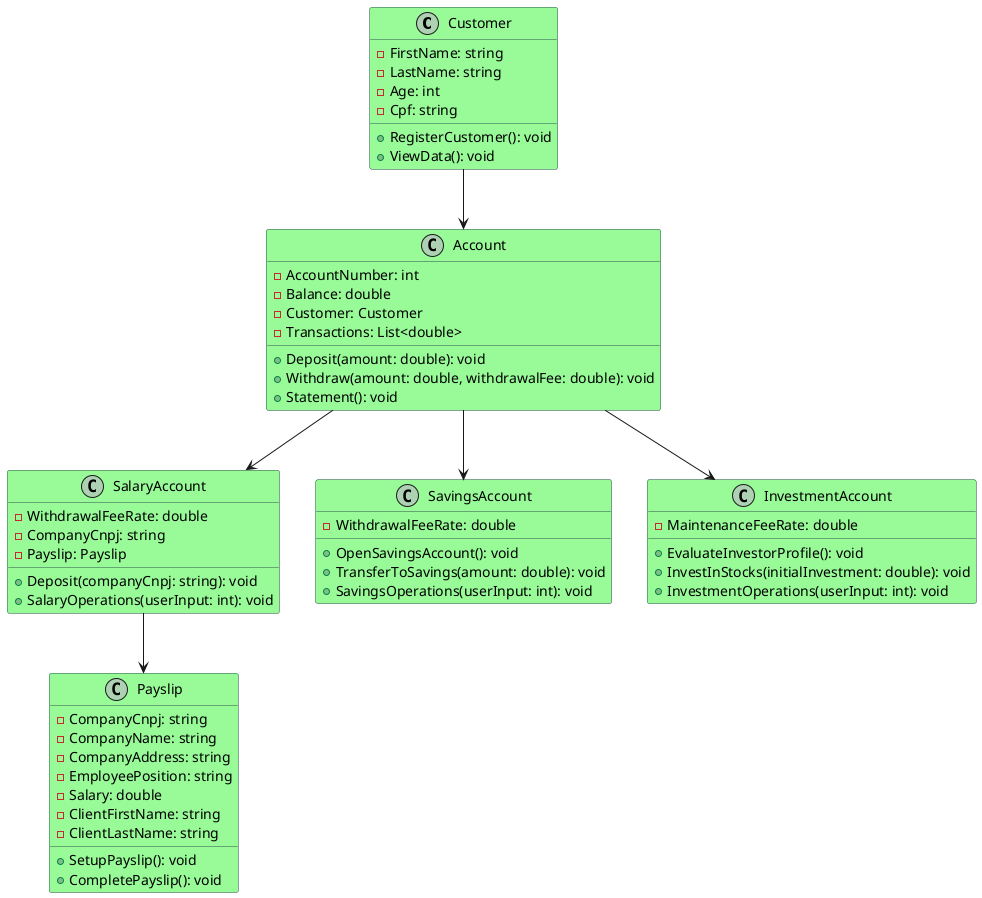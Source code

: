 @startuml BankingSystemSimulation

skinparam class {
    BackgroundColor PaleGreen
    BorderColor DarkSlateGray
}

class Customer {
    - FirstName: string
    - LastName: string
    - Age: int
    - Cpf: string
    + RegisterCustomer(): void
    + ViewData(): void
}

class Account {
    - AccountNumber: int
    - Balance: double
    - Customer: Customer
    - Transactions: List<double>
    + Deposit(amount: double): void
    + Withdraw(amount: double, withdrawalFee: double): void
    + Statement(): void
}

class SalaryAccount {
    - WithdrawalFeeRate: double
    - CompanyCnpj: string
    - Payslip: Payslip
    + Deposit(companyCnpj: string): void
    + SalaryOperations(userInput: int): void
}

class SavingsAccount {
    - WithdrawalFeeRate: double
    + OpenSavingsAccount(): void
    + TransferToSavings(amount: double): void
    + SavingsOperations(userInput: int): void
}

class InvestmentAccount {
    - MaintenanceFeeRate: double
    + EvaluateInvestorProfile(): void
    + InvestInStocks(initialInvestment: double): void
    + InvestmentOperations(userInput: int): void
}

class Payslip {
    - CompanyCnpj: string
    - CompanyName: string
    - CompanyAddress: string
    - EmployeePosition: string
    - Salary: double
    - ClientFirstName: string
    - ClientLastName: string
    + SetupPayslip(): void
    + CompletePayslip(): void
}

Customer --> Account
Account --> SalaryAccount
Account --> SavingsAccount
Account --> InvestmentAccount
SalaryAccount --> Payslip

@enduml
